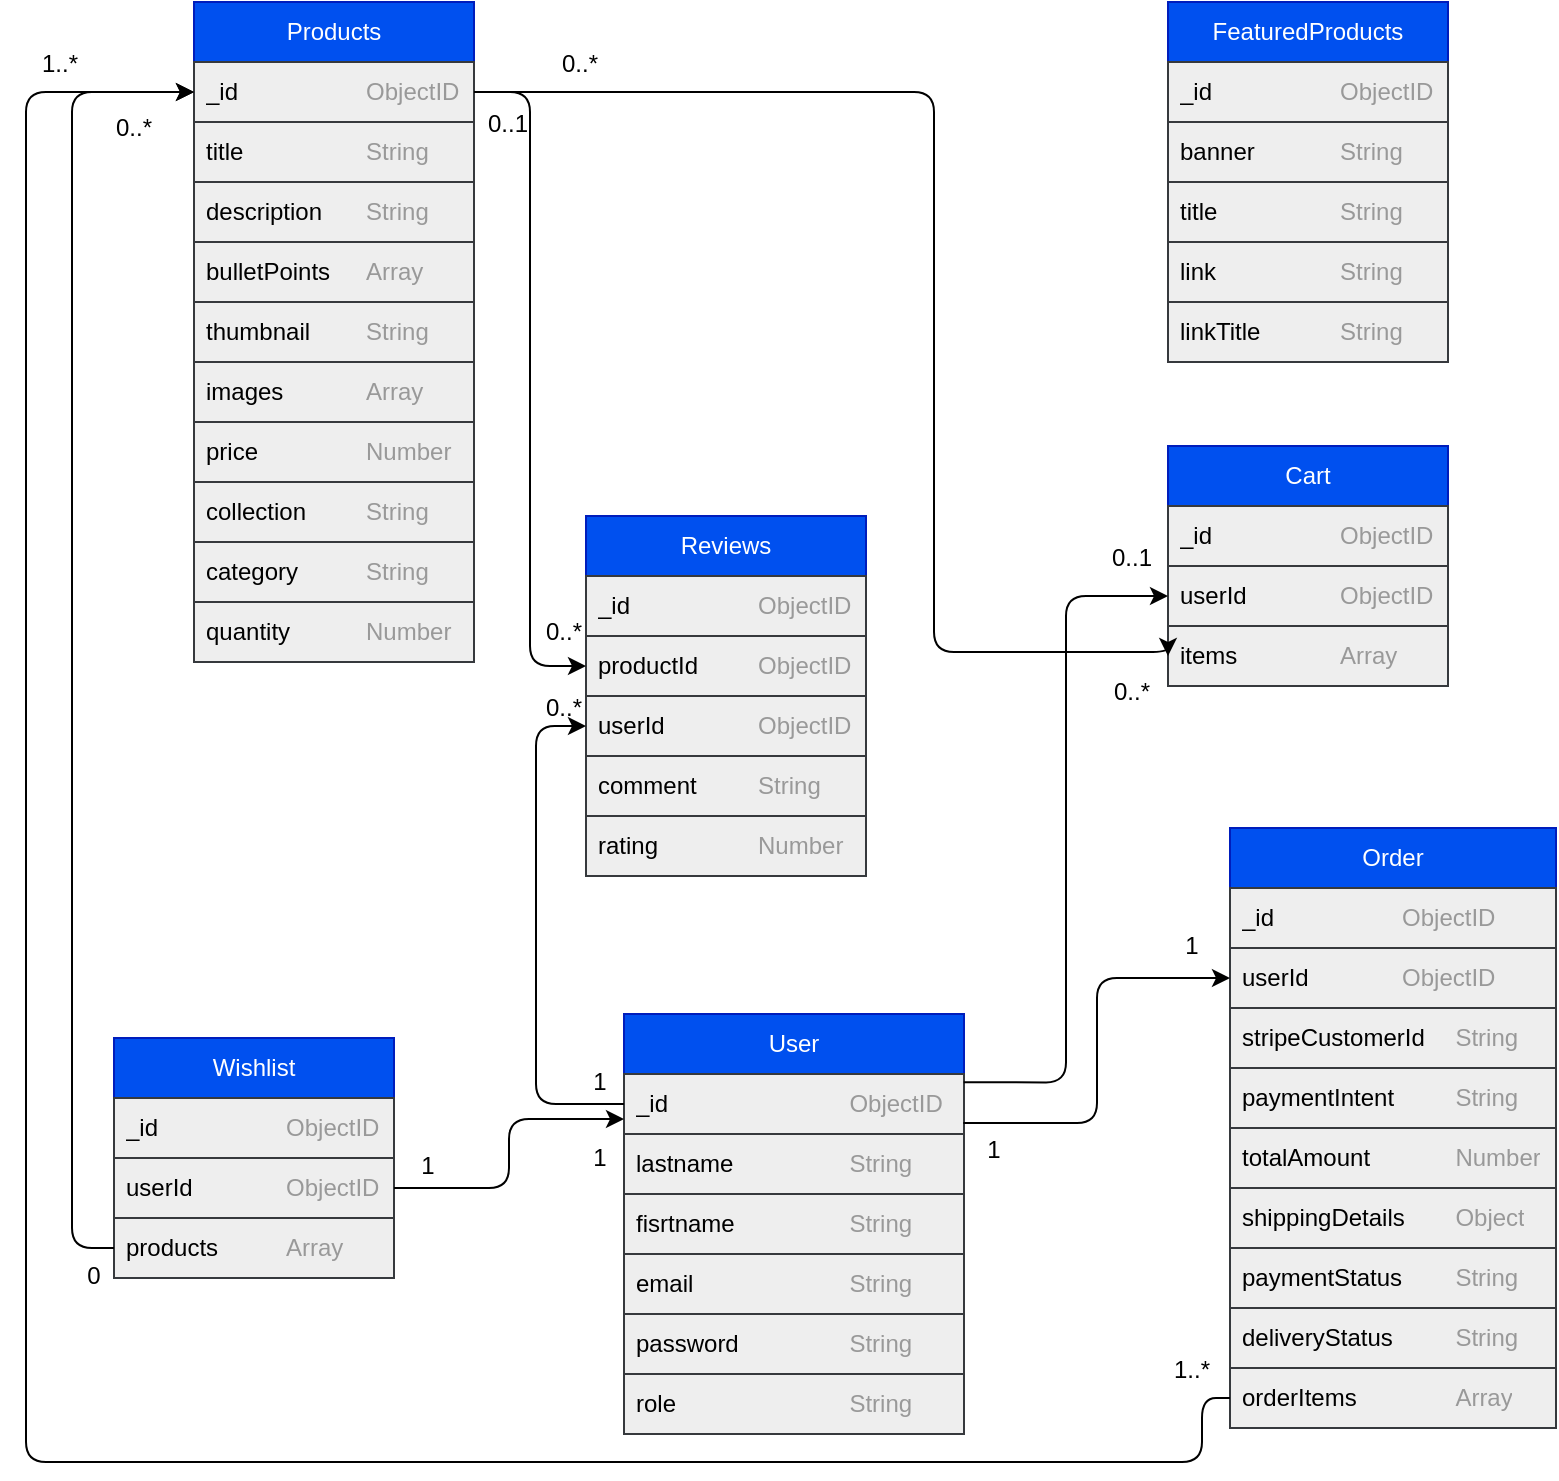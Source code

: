 <mxfile>
    <diagram id="9EU4yVDae_rbB50iJ3Q5" name="Page-1">
        <mxGraphModel dx="303" dy="583" grid="0" gridSize="10" guides="1" tooltips="1" connect="1" arrows="1" fold="1" page="1" pageScale="1" pageWidth="827" pageHeight="1169" background="#ffffff" math="0" shadow="0">
            <root>
                <mxCell id="0"/>
                <mxCell id="1" parent="0"/>
                <mxCell id="4" value="User" style="swimlane;fontStyle=0;childLayout=stackLayout;horizontal=1;startSize=30;horizontalStack=0;resizeParent=1;resizeParentMax=0;resizeLast=0;collapsible=1;marginBottom=0;whiteSpace=wrap;html=1;fillColor=#0050ef;strokeColor=#001DBC;fontColor=#ffffff;" parent="1" vertex="1">
                    <mxGeometry x="339" y="546" width="170" height="210" as="geometry"/>
                </mxCell>
                <mxCell id="5" value="_id &lt;span style=&quot;white-space: pre;&quot;&gt;&#9;&lt;/span&gt;&lt;span style=&quot;white-space: pre;&quot;&gt;&#9;&lt;/span&gt;&lt;span style=&quot;white-space: pre;&quot;&gt;&#9;&lt;/span&gt;&lt;span style=&quot;white-space: pre;&quot;&gt;&#9;&lt;/span&gt;&lt;font color=&quot;#999999&quot;&gt;ObjectID&lt;/font&gt;" style="text;strokeColor=#36393d;fillColor=#eeeeee;align=left;verticalAlign=middle;spacingLeft=4;spacingRight=4;overflow=hidden;points=[[0,0.5],[1,0.5]];portConstraint=eastwest;rotatable=0;whiteSpace=wrap;html=1;fontColor=#000000;" parent="4" vertex="1">
                    <mxGeometry y="30" width="170" height="30" as="geometry"/>
                </mxCell>
                <mxCell id="6" value="lastname &lt;span style=&quot;white-space: pre;&quot;&gt;&#9;&lt;/span&gt;&lt;span style=&quot;white-space: pre;&quot;&gt;&#9;&lt;/span&gt;&lt;font color=&quot;#999999&quot;&gt;String&lt;/font&gt;" style="text;strokeColor=#36393d;fillColor=#eeeeee;align=left;verticalAlign=middle;spacingLeft=4;spacingRight=4;overflow=hidden;points=[[0,0.5],[1,0.5]];portConstraint=eastwest;rotatable=0;whiteSpace=wrap;html=1;fontColor=#000000;" parent="4" vertex="1">
                    <mxGeometry y="60" width="170" height="30" as="geometry"/>
                </mxCell>
                <mxCell id="7" value="fisrtname &lt;span style=&quot;white-space: pre;&quot;&gt;&#9;&lt;/span&gt;&lt;span style=&quot;white-space: pre;&quot;&gt;&#9;&lt;/span&gt;&lt;font color=&quot;#999999&quot;&gt;String&lt;/font&gt;" style="text;strokeColor=#36393d;fillColor=#eeeeee;align=left;verticalAlign=middle;spacingLeft=4;spacingRight=4;overflow=hidden;points=[[0,0.5],[1,0.5]];portConstraint=eastwest;rotatable=0;whiteSpace=wrap;html=1;fontColor=#000000;" parent="4" vertex="1">
                    <mxGeometry y="90" width="170" height="30" as="geometry"/>
                </mxCell>
                <mxCell id="9" value="email &lt;span style=&quot;white-space: pre;&quot;&gt;&#9;&lt;/span&gt;&lt;span style=&quot;white-space: pre;&quot;&gt;&#9;&lt;/span&gt;&lt;span style=&quot;white-space: pre;&quot;&gt;&#9;&lt;/span&gt;&lt;font color=&quot;#999999&quot;&gt;String&lt;/font&gt;" style="text;strokeColor=#36393d;fillColor=#eeeeee;align=left;verticalAlign=middle;spacingLeft=4;spacingRight=4;overflow=hidden;points=[[0,0.5],[1,0.5]];portConstraint=eastwest;rotatable=0;whiteSpace=wrap;html=1;fontColor=#000000;" parent="4" vertex="1">
                    <mxGeometry y="120" width="170" height="30" as="geometry"/>
                </mxCell>
                <mxCell id="10" value="password &lt;span style=&quot;white-space: pre;&quot;&gt;&#9;&lt;/span&gt;&lt;span style=&quot;white-space: pre;&quot;&gt;&#9;&lt;/span&gt;&lt;font color=&quot;#999999&quot;&gt;String&lt;/font&gt;" style="text;strokeColor=#36393d;fillColor=#eeeeee;align=left;verticalAlign=middle;spacingLeft=4;spacingRight=4;overflow=hidden;points=[[0,0.5],[1,0.5]];portConstraint=eastwest;rotatable=0;whiteSpace=wrap;html=1;fontColor=#000000;" parent="4" vertex="1">
                    <mxGeometry y="150" width="170" height="30" as="geometry"/>
                </mxCell>
                <mxCell id="11" value="role &lt;span style=&quot;white-space: pre;&quot;&gt;&#9;&lt;/span&gt;&lt;span style=&quot;white-space: pre;&quot;&gt;&#9;&lt;/span&gt;&lt;span style=&quot;white-space: pre;&quot;&gt;&#9;&lt;/span&gt;&lt;span style=&quot;white-space: pre;&quot;&gt;&#9;&lt;/span&gt;&lt;font color=&quot;#999999&quot;&gt;String&lt;/font&gt;" style="text;strokeColor=#36393d;fillColor=#eeeeee;align=left;verticalAlign=middle;spacingLeft=4;spacingRight=4;overflow=hidden;points=[[0,0.5],[1,0.5]];portConstraint=eastwest;rotatable=0;whiteSpace=wrap;html=1;fontColor=#000000;" parent="4" vertex="1">
                    <mxGeometry y="180" width="170" height="30" as="geometry"/>
                </mxCell>
                <mxCell id="12" value="Products" style="swimlane;fontStyle=0;childLayout=stackLayout;horizontal=1;startSize=30;horizontalStack=0;resizeParent=1;resizeParentMax=0;resizeLast=0;collapsible=1;marginBottom=0;whiteSpace=wrap;html=1;fillColor=#0050ef;strokeColor=#001DBC;fontColor=#ffffff;" parent="1" vertex="1">
                    <mxGeometry x="124" y="40" width="140" height="330" as="geometry"/>
                </mxCell>
                <mxCell id="13" value="_id&amp;nbsp;&lt;span style=&quot;white-space: pre;&quot;&gt;&#9;&lt;/span&gt;&lt;span style=&quot;white-space: pre;&quot;&gt;&#9;&lt;/span&gt;&lt;span style=&quot;white-space: pre;&quot;&gt;&#9;&lt;/span&gt;&lt;font color=&quot;#999999&quot;&gt;ObjectID&lt;/font&gt;" style="text;strokeColor=#36393d;fillColor=#eeeeee;align=left;verticalAlign=middle;spacingLeft=4;spacingRight=4;overflow=hidden;points=[[0,0.5],[1,0.5]];portConstraint=eastwest;rotatable=0;whiteSpace=wrap;html=1;fontColor=#000000;" parent="12" vertex="1">
                    <mxGeometry y="30" width="140" height="30" as="geometry"/>
                </mxCell>
                <mxCell id="14" value="title &lt;span style=&quot;white-space: pre;&quot;&gt;&#9;&lt;/span&gt;&lt;span style=&quot;white-space: pre;&quot;&gt;&#9;&lt;/span&gt;&lt;span style=&quot;white-space: pre;&quot;&gt;&#9;&lt;/span&gt;&lt;font color=&quot;#999999&quot;&gt;String&lt;/font&gt;" style="text;strokeColor=#36393d;fillColor=#eeeeee;align=left;verticalAlign=middle;spacingLeft=4;spacingRight=4;overflow=hidden;points=[[0,0.5],[1,0.5]];portConstraint=eastwest;rotatable=0;whiteSpace=wrap;html=1;fontColor=#000000;" parent="12" vertex="1">
                    <mxGeometry y="60" width="140" height="30" as="geometry"/>
                </mxCell>
                <mxCell id="15" value="description &lt;span style=&quot;white-space: pre;&quot;&gt;&#9;&lt;/span&gt;&lt;font color=&quot;#999999&quot;&gt;String&lt;/font&gt;" style="text;strokeColor=#36393d;fillColor=#eeeeee;align=left;verticalAlign=middle;spacingLeft=4;spacingRight=4;overflow=hidden;points=[[0,0.5],[1,0.5]];portConstraint=eastwest;rotatable=0;whiteSpace=wrap;html=1;fontColor=#000000;" parent="12" vertex="1">
                    <mxGeometry y="90" width="140" height="30" as="geometry"/>
                </mxCell>
                <mxCell id="16" value="bulletPoints &lt;span style=&quot;white-space: pre;&quot;&gt;&#9;&lt;/span&gt;&lt;font color=&quot;#999999&quot;&gt;Array&lt;/font&gt;" style="text;strokeColor=#36393d;fillColor=#eeeeee;align=left;verticalAlign=middle;spacingLeft=4;spacingRight=4;overflow=hidden;points=[[0,0.5],[1,0.5]];portConstraint=eastwest;rotatable=0;whiteSpace=wrap;html=1;fontColor=#000000;" parent="12" vertex="1">
                    <mxGeometry y="120" width="140" height="30" as="geometry"/>
                </mxCell>
                <mxCell id="17" value="thumbnail &lt;span style=&quot;white-space: pre;&quot;&gt;&#9;&lt;/span&gt;&lt;font color=&quot;#999999&quot;&gt;String&lt;/font&gt;" style="text;strokeColor=#36393d;fillColor=#eeeeee;align=left;verticalAlign=middle;spacingLeft=4;spacingRight=4;overflow=hidden;points=[[0,0.5],[1,0.5]];portConstraint=eastwest;rotatable=0;whiteSpace=wrap;html=1;fontColor=#000000;" parent="12" vertex="1">
                    <mxGeometry y="150" width="140" height="30" as="geometry"/>
                </mxCell>
                <mxCell id="61" value="images &lt;span style=&quot;white-space: pre;&quot;&gt;&#9;&lt;/span&gt;&lt;span style=&quot;white-space: pre;&quot;&gt;&#9;&lt;/span&gt;&lt;font color=&quot;#999999&quot;&gt;Array&lt;/font&gt;" style="text;strokeColor=#36393d;fillColor=#eeeeee;align=left;verticalAlign=middle;spacingLeft=4;spacingRight=4;overflow=hidden;points=[[0,0.5],[1,0.5]];portConstraint=eastwest;rotatable=0;whiteSpace=wrap;html=1;fontColor=#000000;" parent="12" vertex="1">
                    <mxGeometry y="180" width="140" height="30" as="geometry"/>
                </mxCell>
                <mxCell id="19" value="price &lt;span style=&quot;white-space: pre;&quot;&gt;&#9;&lt;/span&gt;&lt;span style=&quot;white-space: pre;&quot;&gt;&#9;&lt;/span&gt;&lt;font color=&quot;#999999&quot;&gt;Number&lt;/font&gt;" style="text;strokeColor=#36393d;fillColor=#eeeeee;align=left;verticalAlign=middle;spacingLeft=4;spacingRight=4;overflow=hidden;points=[[0,0.5],[1,0.5]];portConstraint=eastwest;rotatable=0;whiteSpace=wrap;html=1;fontColor=#000000;" parent="12" vertex="1">
                    <mxGeometry y="210" width="140" height="30" as="geometry"/>
                </mxCell>
                <mxCell id="20" value="collection &lt;span style=&quot;white-space: pre;&quot;&gt;&#9;&lt;/span&gt;&lt;font color=&quot;#999999&quot;&gt;String&lt;/font&gt;" style="text;strokeColor=#36393d;fillColor=#eeeeee;align=left;verticalAlign=middle;spacingLeft=4;spacingRight=4;overflow=hidden;points=[[0,0.5],[1,0.5]];portConstraint=eastwest;rotatable=0;whiteSpace=wrap;html=1;fontColor=#000000;" parent="12" vertex="1">
                    <mxGeometry y="240" width="140" height="30" as="geometry"/>
                </mxCell>
                <mxCell id="21" value="category &lt;span style=&quot;white-space: pre;&quot;&gt;&#9;&lt;/span&gt;&lt;span style=&quot;white-space: pre;&quot;&gt;&#9;&lt;/span&gt;&lt;font color=&quot;#999999&quot;&gt;String&lt;/font&gt;" style="text;strokeColor=#36393d;fillColor=#eeeeee;align=left;verticalAlign=middle;spacingLeft=4;spacingRight=4;overflow=hidden;points=[[0,0.5],[1,0.5]];portConstraint=eastwest;rotatable=0;whiteSpace=wrap;html=1;fontColor=#000000;" parent="12" vertex="1">
                    <mxGeometry y="270" width="140" height="30" as="geometry"/>
                </mxCell>
                <mxCell id="22" value="quantity &lt;span style=&quot;white-space: pre;&quot;&gt;&#9;&lt;/span&gt;&lt;span style=&quot;white-space: pre;&quot;&gt;&#9;&lt;/span&gt;&lt;font color=&quot;#999999&quot;&gt;Number&lt;/font&gt;" style="text;strokeColor=#36393d;fillColor=#eeeeee;align=left;verticalAlign=middle;spacingLeft=4;spacingRight=4;overflow=hidden;points=[[0,0.5],[1,0.5]];portConstraint=eastwest;rotatable=0;whiteSpace=wrap;html=1;fontColor=#000000;" parent="12" vertex="1">
                    <mxGeometry y="300" width="140" height="30" as="geometry"/>
                </mxCell>
                <mxCell id="23" value="Reviews" style="swimlane;fontStyle=0;childLayout=stackLayout;horizontal=1;startSize=30;horizontalStack=0;resizeParent=1;resizeParentMax=0;resizeLast=0;collapsible=1;marginBottom=0;whiteSpace=wrap;html=1;fillColor=#0050ef;strokeColor=#001DBC;fontColor=#ffffff;" parent="1" vertex="1">
                    <mxGeometry x="320" y="297" width="140" height="180" as="geometry"/>
                </mxCell>
                <mxCell id="24" value="_id&lt;span style=&quot;&quot;&gt;&#9;&lt;span style=&quot;white-space: pre;&quot;&gt;&#9;&lt;/span&gt;&lt;span style=&quot;white-space: pre;&quot;&gt;&#9;&lt;/span&gt;&lt;span style=&quot;white-space: pre;&quot;&gt;&#9;&lt;/span&gt;&lt;/span&gt;&lt;font color=&quot;#999999&quot;&gt;ObjectID&lt;/font&gt;" style="text;strokeColor=#36393d;fillColor=#eeeeee;align=left;verticalAlign=middle;spacingLeft=4;spacingRight=4;overflow=hidden;points=[[0,0.5],[1,0.5]];portConstraint=eastwest;rotatable=0;whiteSpace=wrap;html=1;fontColor=#000000;" parent="23" vertex="1">
                    <mxGeometry y="30" width="140" height="30" as="geometry"/>
                </mxCell>
                <mxCell id="25" value="productId &lt;span style=&quot;white-space: pre;&quot;&gt;&#9;&lt;/span&gt;&lt;font color=&quot;#999999&quot;&gt;ObjectID&lt;/font&gt;" style="text;strokeColor=#36393d;fillColor=#eeeeee;align=left;verticalAlign=middle;spacingLeft=4;spacingRight=4;overflow=hidden;points=[[0,0.5],[1,0.5]];portConstraint=eastwest;rotatable=0;whiteSpace=wrap;html=1;fontColor=#000000;" parent="23" vertex="1">
                    <mxGeometry y="60" width="140" height="30" as="geometry"/>
                </mxCell>
                <mxCell id="26" value="userId &lt;span style=&quot;white-space: pre;&quot;&gt;&#9;&lt;/span&gt;&lt;span style=&quot;white-space: pre;&quot;&gt;&#9;&lt;/span&gt;&lt;font color=&quot;#999999&quot;&gt;ObjectID&lt;/font&gt;" style="text;strokeColor=#36393d;fillColor=#eeeeee;align=left;verticalAlign=middle;spacingLeft=4;spacingRight=4;overflow=hidden;points=[[0,0.5],[1,0.5]];portConstraint=eastwest;rotatable=0;whiteSpace=wrap;html=1;fontColor=#000000;" parent="23" vertex="1">
                    <mxGeometry y="90" width="140" height="30" as="geometry"/>
                </mxCell>
                <mxCell id="27" value="comment &lt;span style=&quot;white-space: pre;&quot;&gt;&#9;&lt;/span&gt;&lt;font color=&quot;#999999&quot;&gt;String&lt;/font&gt;" style="text;strokeColor=#36393d;fillColor=#eeeeee;align=left;verticalAlign=middle;spacingLeft=4;spacingRight=4;overflow=hidden;points=[[0,0.5],[1,0.5]];portConstraint=eastwest;rotatable=0;whiteSpace=wrap;html=1;fontColor=#000000;" parent="23" vertex="1">
                    <mxGeometry y="120" width="140" height="30" as="geometry"/>
                </mxCell>
                <mxCell id="28" value="rating &lt;span style=&quot;white-space: pre;&quot;&gt;&#9;&lt;/span&gt;&lt;span style=&quot;white-space: pre;&quot;&gt;&#9;&lt;/span&gt;&lt;font color=&quot;#999999&quot;&gt;Number&lt;/font&gt;" style="text;strokeColor=#36393d;fillColor=#eeeeee;align=left;verticalAlign=middle;spacingLeft=4;spacingRight=4;overflow=hidden;points=[[0,0.5],[1,0.5]];portConstraint=eastwest;rotatable=0;whiteSpace=wrap;html=1;fontColor=#000000;" parent="23" vertex="1">
                    <mxGeometry y="150" width="140" height="30" as="geometry"/>
                </mxCell>
                <mxCell id="29" value="Wishlist" style="swimlane;fontStyle=0;childLayout=stackLayout;horizontal=1;startSize=30;horizontalStack=0;resizeParent=1;resizeParentMax=0;resizeLast=0;collapsible=1;marginBottom=0;whiteSpace=wrap;html=1;fillColor=#0050ef;strokeColor=#001DBC;fontColor=#ffffff;" parent="1" vertex="1">
                    <mxGeometry x="84" y="558" width="140" height="120" as="geometry"/>
                </mxCell>
                <mxCell id="30" value="_id &lt;span style=&quot;white-space: pre;&quot;&gt;&#9;&lt;/span&gt;&lt;span style=&quot;white-space: pre;&quot;&gt;&#9;&lt;/span&gt;&lt;span style=&quot;white-space: pre;&quot;&gt;&#9;&lt;/span&gt;&lt;font color=&quot;#999999&quot;&gt;ObjectID&lt;/font&gt;" style="text;strokeColor=#36393d;fillColor=#eeeeee;align=left;verticalAlign=middle;spacingLeft=4;spacingRight=4;overflow=hidden;points=[[0,0.5],[1,0.5]];portConstraint=eastwest;rotatable=0;whiteSpace=wrap;html=1;fontColor=#000000;" parent="29" vertex="1">
                    <mxGeometry y="30" width="140" height="30" as="geometry"/>
                </mxCell>
                <mxCell id="31" value="userId &lt;span style=&quot;white-space: pre;&quot;&gt;&#9;&lt;/span&gt;&lt;span style=&quot;white-space: pre;&quot;&gt;&#9;&lt;/span&gt;&lt;font color=&quot;#999999&quot;&gt;ObjectID&lt;/font&gt;" style="text;strokeColor=#36393d;fillColor=#eeeeee;align=left;verticalAlign=middle;spacingLeft=4;spacingRight=4;overflow=hidden;points=[[0,0.5],[1,0.5]];portConstraint=eastwest;rotatable=0;whiteSpace=wrap;html=1;fontColor=#000000;" parent="29" vertex="1">
                    <mxGeometry y="60" width="140" height="30" as="geometry"/>
                </mxCell>
                <mxCell id="32" value="products &lt;span style=&quot;white-space: pre;&quot;&gt;&#9;&lt;/span&gt;&lt;span style=&quot;white-space: pre;&quot;&gt;&#9;&lt;/span&gt;&lt;font color=&quot;#999999&quot;&gt;Array&lt;/font&gt;" style="text;strokeColor=#36393d;fillColor=#eeeeee;align=left;verticalAlign=middle;spacingLeft=4;spacingRight=4;overflow=hidden;points=[[0,0.5],[1,0.5]];portConstraint=eastwest;rotatable=0;whiteSpace=wrap;html=1;fontColor=#000000;" parent="29" vertex="1">
                    <mxGeometry y="90" width="140" height="30" as="geometry"/>
                </mxCell>
                <mxCell id="33" value="Order" style="swimlane;fontStyle=0;childLayout=stackLayout;horizontal=1;startSize=30;horizontalStack=0;resizeParent=1;resizeParentMax=0;resizeLast=0;collapsible=1;marginBottom=0;whiteSpace=wrap;html=1;fillColor=#0050ef;strokeColor=#001DBC;fontColor=#ffffff;" parent="1" vertex="1">
                    <mxGeometry x="642" y="453" width="163" height="300" as="geometry"/>
                </mxCell>
                <mxCell id="34" value="_id &lt;span style=&quot;white-space: pre;&quot;&gt;&#9;&lt;/span&gt;&lt;span style=&quot;white-space: pre;&quot;&gt;&#9;&lt;/span&gt;&lt;span style=&quot;white-space: pre;&quot;&gt;&#9;&lt;/span&gt;&lt;font color=&quot;#999999&quot; style=&quot;font-size: 12px;&quot;&gt;ObjectID&lt;/font&gt;" style="text;strokeColor=#36393d;fillColor=#eeeeee;align=left;verticalAlign=middle;spacingLeft=4;spacingRight=4;overflow=hidden;points=[[0,0.5],[1,0.5]];portConstraint=eastwest;rotatable=0;whiteSpace=wrap;html=1;fontColor=#000000;" parent="33" vertex="1">
                    <mxGeometry y="30" width="163" height="30" as="geometry"/>
                </mxCell>
                <mxCell id="35" value="userId &lt;span style=&quot;white-space: pre;&quot;&gt;&#9;&lt;/span&gt;&lt;span style=&quot;white-space: pre;&quot;&gt;&#9;&lt;/span&gt;&lt;font color=&quot;#999999&quot;&gt;ObjectID&lt;/font&gt;" style="text;strokeColor=#36393d;fillColor=#eeeeee;align=left;verticalAlign=middle;spacingLeft=4;spacingRight=4;overflow=hidden;points=[[0,0.5],[1,0.5]];portConstraint=eastwest;rotatable=0;whiteSpace=wrap;html=1;fontColor=#000000;" parent="33" vertex="1">
                    <mxGeometry y="60" width="163" height="30" as="geometry"/>
                </mxCell>
                <mxCell id="36" value="stripeCustomerId &lt;span style=&quot;white-space: pre;&quot;&gt;&#9;&lt;/span&gt;&lt;font color=&quot;#999999&quot;&gt;String&lt;/font&gt;" style="text;strokeColor=#36393d;fillColor=#eeeeee;align=left;verticalAlign=middle;spacingLeft=4;spacingRight=4;overflow=hidden;points=[[0,0.5],[1,0.5]];portConstraint=eastwest;rotatable=0;whiteSpace=wrap;html=1;fontColor=#000000;" parent="33" vertex="1">
                    <mxGeometry y="90" width="163" height="30" as="geometry"/>
                </mxCell>
                <mxCell id="37" value="paymentIntent &lt;span style=&quot;white-space: pre;&quot;&gt;&#9;&lt;/span&gt;&lt;font color=&quot;#999999&quot;&gt;String&lt;/font&gt;" style="text;strokeColor=#36393d;fillColor=#eeeeee;align=left;verticalAlign=middle;spacingLeft=4;spacingRight=4;overflow=hidden;points=[[0,0.5],[1,0.5]];portConstraint=eastwest;rotatable=0;whiteSpace=wrap;html=1;fontColor=#000000;" parent="33" vertex="1">
                    <mxGeometry y="120" width="163" height="30" as="geometry"/>
                </mxCell>
                <mxCell id="38" value="totalAmount &lt;span style=&quot;white-space: pre;&quot;&gt;&#9;&lt;/span&gt;&lt;span style=&quot;white-space: pre;&quot;&gt;&#9;&lt;/span&gt;&lt;font color=&quot;#999999&quot;&gt;Number&lt;/font&gt;" style="text;strokeColor=#36393d;fillColor=#eeeeee;align=left;verticalAlign=middle;spacingLeft=4;spacingRight=4;overflow=hidden;points=[[0,0.5],[1,0.5]];portConstraint=eastwest;rotatable=0;whiteSpace=wrap;html=1;fontColor=#000000;" parent="33" vertex="1">
                    <mxGeometry y="150" width="163" height="30" as="geometry"/>
                </mxCell>
                <mxCell id="39" value="shippingDetails &lt;span style=&quot;white-space: pre;&quot;&gt;&#9;&lt;/span&gt;&lt;font color=&quot;#999999&quot;&gt;Object&lt;/font&gt;" style="text;strokeColor=#36393d;fillColor=#eeeeee;align=left;verticalAlign=middle;spacingLeft=4;spacingRight=4;overflow=hidden;points=[[0,0.5],[1,0.5]];portConstraint=eastwest;rotatable=0;whiteSpace=wrap;html=1;fontColor=#000000;" parent="33" vertex="1">
                    <mxGeometry y="180" width="163" height="30" as="geometry"/>
                </mxCell>
                <mxCell id="40" value="paymentStatus &lt;span style=&quot;white-space: pre;&quot;&gt;&#9;&lt;/span&gt;&lt;font color=&quot;#999999&quot;&gt;String&lt;/font&gt;" style="text;strokeColor=#36393d;fillColor=#eeeeee;align=left;verticalAlign=middle;spacingLeft=4;spacingRight=4;overflow=hidden;points=[[0,0.5],[1,0.5]];portConstraint=eastwest;rotatable=0;whiteSpace=wrap;html=1;fontColor=#000000;" parent="33" vertex="1">
                    <mxGeometry y="210" width="163" height="30" as="geometry"/>
                </mxCell>
                <mxCell id="41" value="deliveryStatus &lt;span style=&quot;white-space: pre;&quot;&gt;&#9;&lt;/span&gt;&lt;font color=&quot;#999999&quot;&gt;String&lt;/font&gt;" style="text;strokeColor=#36393d;fillColor=#eeeeee;align=left;verticalAlign=middle;spacingLeft=4;spacingRight=4;overflow=hidden;points=[[0,0.5],[1,0.5]];portConstraint=eastwest;rotatable=0;whiteSpace=wrap;html=1;fontColor=#000000;" parent="33" vertex="1">
                    <mxGeometry y="240" width="163" height="30" as="geometry"/>
                </mxCell>
                <mxCell id="42" value="orderItems &lt;span style=&quot;white-space: pre;&quot;&gt;&#9;&lt;/span&gt;&lt;span style=&quot;white-space: pre;&quot;&gt;&#9;&lt;/span&gt;&lt;font color=&quot;#999999&quot;&gt;Array&lt;/font&gt;" style="text;strokeColor=#36393d;fillColor=#eeeeee;align=left;verticalAlign=middle;spacingLeft=4;spacingRight=4;overflow=hidden;points=[[0,0.5],[1,0.5]];portConstraint=eastwest;rotatable=0;whiteSpace=wrap;html=1;fontColor=#000000;" parent="33" vertex="1">
                    <mxGeometry y="270" width="163" height="30" as="geometry"/>
                </mxCell>
                <mxCell id="43" value="FeaturedProducts" style="swimlane;fontStyle=0;childLayout=stackLayout;horizontal=1;startSize=30;horizontalStack=0;resizeParent=1;resizeParentMax=0;resizeLast=0;collapsible=1;marginBottom=0;whiteSpace=wrap;html=1;fillColor=#0050ef;strokeColor=#001DBC;fontColor=#ffffff;" parent="1" vertex="1">
                    <mxGeometry x="611" y="40" width="140" height="180" as="geometry"/>
                </mxCell>
                <mxCell id="44" value="_id &lt;span style=&quot;white-space: pre;&quot;&gt;&#9;&lt;/span&gt;&lt;span style=&quot;white-space: pre;&quot;&gt;&#9;&lt;/span&gt;&lt;span style=&quot;white-space: pre;&quot;&gt;&#9;&lt;/span&gt;&lt;font color=&quot;#999999&quot;&gt;ObjectID&lt;/font&gt;" style="text;strokeColor=#36393d;fillColor=#eeeeee;align=left;verticalAlign=middle;spacingLeft=4;spacingRight=4;overflow=hidden;points=[[0,0.5],[1,0.5]];portConstraint=eastwest;rotatable=0;whiteSpace=wrap;html=1;fontColor=#000000;" parent="43" vertex="1">
                    <mxGeometry y="30" width="140" height="30" as="geometry"/>
                </mxCell>
                <mxCell id="45" value="banner&lt;font color=&quot;#999999&quot;&gt; &lt;span style=&quot;white-space: pre;&quot;&gt;&#9;&lt;/span&gt;&lt;span style=&quot;white-space: pre;&quot;&gt;&#9;&lt;/span&gt;String&lt;/font&gt;" style="text;strokeColor=#36393d;fillColor=#eeeeee;align=left;verticalAlign=middle;spacingLeft=4;spacingRight=4;overflow=hidden;points=[[0,0.5],[1,0.5]];portConstraint=eastwest;rotatable=0;whiteSpace=wrap;html=1;fontColor=#000000;" parent="43" vertex="1">
                    <mxGeometry y="60" width="140" height="30" as="geometry"/>
                </mxCell>
                <mxCell id="46" value="title &lt;span style=&quot;white-space: pre;&quot;&gt;&#9;&lt;/span&gt;&lt;span style=&quot;white-space: pre;&quot;&gt;&#9;&lt;/span&gt;&lt;span style=&quot;white-space: pre;&quot;&gt;&#9;&lt;/span&gt;&lt;font color=&quot;#999999&quot;&gt;String&lt;/font&gt;" style="text;strokeColor=#36393d;fillColor=#eeeeee;align=left;verticalAlign=middle;spacingLeft=4;spacingRight=4;overflow=hidden;points=[[0,0.5],[1,0.5]];portConstraint=eastwest;rotatable=0;whiteSpace=wrap;html=1;fontColor=#000000;" parent="43" vertex="1">
                    <mxGeometry y="90" width="140" height="30" as="geometry"/>
                </mxCell>
                <mxCell id="47" value="link &lt;span style=&quot;white-space: pre;&quot;&gt;&#9;&lt;/span&gt;&lt;span style=&quot;white-space: pre;&quot;&gt;&#9;&lt;/span&gt;&lt;span style=&quot;white-space: pre;&quot;&gt;&#9;&lt;/span&gt;&lt;font color=&quot;#999999&quot;&gt;String&lt;/font&gt;" style="text;strokeColor=#36393d;fillColor=#eeeeee;align=left;verticalAlign=middle;spacingLeft=4;spacingRight=4;overflow=hidden;points=[[0,0.5],[1,0.5]];portConstraint=eastwest;rotatable=0;whiteSpace=wrap;html=1;fontColor=#000000;" parent="43" vertex="1">
                    <mxGeometry y="120" width="140" height="30" as="geometry"/>
                </mxCell>
                <mxCell id="48" value="linkTitle &lt;span style=&quot;white-space: pre;&quot;&gt;&#9;&lt;/span&gt;&lt;span style=&quot;white-space: pre;&quot;&gt;&#9;&lt;/span&gt;&lt;font color=&quot;#999999&quot;&gt;String&lt;/font&gt;" style="text;strokeColor=#36393d;fillColor=#eeeeee;align=left;verticalAlign=middle;spacingLeft=4;spacingRight=4;overflow=hidden;points=[[0,0.5],[1,0.5]];portConstraint=eastwest;rotatable=0;whiteSpace=wrap;html=1;fontColor=#000000;" parent="43" vertex="1">
                    <mxGeometry y="150" width="140" height="30" as="geometry"/>
                </mxCell>
                <mxCell id="49" value="Cart" style="swimlane;fontStyle=0;childLayout=stackLayout;horizontal=1;startSize=30;horizontalStack=0;resizeParent=1;resizeParentMax=0;resizeLast=0;collapsible=1;marginBottom=0;whiteSpace=wrap;html=1;fillColor=#0050ef;strokeColor=#001DBC;fontColor=#ffffff;" parent="1" vertex="1">
                    <mxGeometry x="611" y="262" width="140" height="120" as="geometry"/>
                </mxCell>
                <mxCell id="50" value="_id &lt;span style=&quot;white-space: pre;&quot;&gt;&#9;&lt;/span&gt;&lt;span style=&quot;white-space: pre;&quot;&gt;&#9;&lt;/span&gt;&lt;span style=&quot;white-space: pre;&quot;&gt;&#9;&lt;/span&gt;&lt;font color=&quot;#999999&quot;&gt;ObjectID&lt;/font&gt;" style="text;strokeColor=#36393d;fillColor=#eeeeee;align=left;verticalAlign=middle;spacingLeft=4;spacingRight=4;overflow=hidden;points=[[0,0.5],[1,0.5]];portConstraint=eastwest;rotatable=0;whiteSpace=wrap;html=1;fontColor=#000000;" parent="49" vertex="1">
                    <mxGeometry y="30" width="140" height="30" as="geometry"/>
                </mxCell>
                <mxCell id="51" value="userId &lt;span style=&quot;white-space: pre;&quot;&gt;&#9;&lt;/span&gt;&lt;span style=&quot;white-space: pre;&quot;&gt;&#9;&lt;/span&gt;&lt;font color=&quot;#999999&quot;&gt;ObjectID&lt;/font&gt;" style="text;strokeColor=#36393d;fillColor=#eeeeee;align=left;verticalAlign=middle;spacingLeft=4;spacingRight=4;overflow=hidden;points=[[0,0.5],[1,0.5]];portConstraint=eastwest;rotatable=0;whiteSpace=wrap;html=1;fontColor=#000000;" parent="49" vertex="1">
                    <mxGeometry y="60" width="140" height="30" as="geometry"/>
                </mxCell>
                <mxCell id="52" value="items &lt;span style=&quot;white-space: pre;&quot;&gt;&#9;&lt;/span&gt;&lt;span style=&quot;white-space: pre;&quot;&gt;&#9;&lt;/span&gt;&lt;font color=&quot;#999999&quot;&gt;Array&lt;/font&gt;" style="text;strokeColor=#36393d;fillColor=#eeeeee;align=left;verticalAlign=middle;spacingLeft=4;spacingRight=4;overflow=hidden;points=[[0,0.5],[1,0.5]];portConstraint=eastwest;rotatable=0;whiteSpace=wrap;html=1;fontColor=#000000;" parent="49" vertex="1">
                    <mxGeometry y="90" width="140" height="30" as="geometry"/>
                </mxCell>
                <mxCell id="56" value="" style="endArrow=classic;html=1;fontColor=#2929FF;entryX=0;entryY=0.5;entryDx=0;entryDy=0;labelBorderColor=none;strokeColor=#000000;exitX=0.999;exitY=0.139;exitDx=0;exitDy=0;exitPerimeter=0;edgeStyle=orthogonalEdgeStyle;" parent="1" source="5" target="51" edge="1">
                    <mxGeometry width="50" height="50" relative="1" as="geometry">
                        <mxPoint x="372" y="431" as="sourcePoint"/>
                        <mxPoint x="419" y="303" as="targetPoint"/>
                    </mxGeometry>
                </mxCell>
                <mxCell id="60" value="" style="endArrow=classic;html=1;labelBorderColor=none;strokeColor=#000000;fontColor=#2929FF;exitX=0;exitY=0.5;exitDx=0;exitDy=0;entryX=0;entryY=0.5;entryDx=0;entryDy=0;edgeStyle=orthogonalEdgeStyle;" parent="1" source="32" target="13" edge="1">
                    <mxGeometry width="50" height="50" relative="1" as="geometry">
                        <mxPoint x="13" y="421" as="sourcePoint"/>
                        <mxPoint x="24" y="94" as="targetPoint"/>
                        <Array as="points">
                            <mxPoint x="63" y="663"/>
                            <mxPoint x="63" y="85"/>
                        </Array>
                    </mxGeometry>
                </mxCell>
                <mxCell id="62" value="" style="endArrow=classic;html=1;labelBorderColor=none;strokeColor=#000000;fontColor=#2929FF;exitX=1;exitY=0.5;exitDx=0;exitDy=0;entryX=0;entryY=0.25;entryDx=0;entryDy=0;edgeStyle=orthogonalEdgeStyle;" parent="1" source="31" target="4" edge="1">
                    <mxGeometry width="50" height="50" relative="1" as="geometry">
                        <mxPoint x="297" y="352" as="sourcePoint"/>
                        <mxPoint x="347" y="302" as="targetPoint"/>
                    </mxGeometry>
                </mxCell>
                <mxCell id="63" value="" style="endArrow=classic;html=1;labelBorderColor=none;strokeColor=#000000;fontColor=#2929FF;exitX=1;exitY=0.5;exitDx=0;exitDy=0;entryX=0;entryY=0.5;entryDx=0;entryDy=0;edgeStyle=orthogonalEdgeStyle;" parent="1" source="13" target="25" edge="1">
                    <mxGeometry width="50" height="50" relative="1" as="geometry">
                        <mxPoint x="187" y="88" as="sourcePoint"/>
                        <mxPoint x="237" y="38" as="targetPoint"/>
                    </mxGeometry>
                </mxCell>
                <mxCell id="65" value="" style="endArrow=classic;html=1;labelBorderColor=none;strokeColor=#000000;fontColor=#2929FF;exitX=0;exitY=0.5;exitDx=0;exitDy=0;entryX=0;entryY=0.5;entryDx=0;entryDy=0;edgeStyle=orthogonalEdgeStyle;" parent="1" source="5" target="26" edge="1">
                    <mxGeometry width="50" height="50" relative="1" as="geometry">
                        <mxPoint x="202" y="413" as="sourcePoint"/>
                        <mxPoint x="261" y="318" as="targetPoint"/>
                        <Array as="points">
                            <mxPoint x="295" y="591"/>
                            <mxPoint x="295" y="402"/>
                        </Array>
                    </mxGeometry>
                </mxCell>
                <mxCell id="69" value="" style="endArrow=classic;html=1;labelBorderColor=none;strokeColor=#000000;fontColor=#2929FF;edgeStyle=orthogonalEdgeStyle;exitX=1;exitY=0.5;exitDx=0;exitDy=0;entryX=0;entryY=0.5;entryDx=0;entryDy=0;" parent="1" source="13" target="52" edge="1">
                    <mxGeometry width="50" height="50" relative="1" as="geometry">
                        <mxPoint x="498" y="226" as="sourcePoint"/>
                        <mxPoint x="437" y="69" as="targetPoint"/>
                        <Array as="points">
                            <mxPoint x="494" y="85"/>
                            <mxPoint x="494" y="365"/>
                            <mxPoint x="611" y="365"/>
                        </Array>
                    </mxGeometry>
                </mxCell>
                <mxCell id="71" value="" style="endArrow=classic;html=1;labelBorderColor=none;strokeColor=#000000;fontColor=#2929FF;entryX=0;entryY=0.25;entryDx=0;entryDy=0;exitX=0.998;exitY=0.816;exitDx=0;exitDy=0;exitPerimeter=0;edgeStyle=orthogonalEdgeStyle;" parent="1" source="5" target="33" edge="1">
                    <mxGeometry width="50" height="50" relative="1" as="geometry">
                        <mxPoint x="459" y="585" as="sourcePoint"/>
                        <mxPoint x="540" y="547" as="targetPoint"/>
                    </mxGeometry>
                </mxCell>
                <mxCell id="73" value="" style="endArrow=classic;html=1;labelBorderColor=none;strokeColor=#000000;fontColor=#2929FF;entryX=0;entryY=0.5;entryDx=0;entryDy=0;edgeStyle=orthogonalEdgeStyle;exitX=0;exitY=0.5;exitDx=0;exitDy=0;" parent="1" source="42" target="13" edge="1">
                    <mxGeometry width="50" height="50" relative="1" as="geometry">
                        <mxPoint x="520" y="781" as="sourcePoint"/>
                        <mxPoint x="42" y="103" as="targetPoint"/>
                        <Array as="points">
                            <mxPoint x="628" y="738"/>
                            <mxPoint x="628" y="770"/>
                            <mxPoint x="40" y="770"/>
                            <mxPoint x="40" y="85"/>
                        </Array>
                    </mxGeometry>
                </mxCell>
                <mxCell id="74" value="&lt;font color=&quot;#000000&quot;&gt;0..*&lt;/font&gt;" style="text;strokeColor=none;align=center;fillColor=none;html=1;verticalAlign=middle;whiteSpace=wrap;rounded=0;" parent="1" vertex="1">
                    <mxGeometry x="279" y="340" width="60" height="30" as="geometry"/>
                </mxCell>
                <mxCell id="75" value="&lt;font color=&quot;#000000&quot;&gt;1&lt;/font&gt;" style="text;strokeColor=none;align=center;fillColor=none;html=1;verticalAlign=middle;whiteSpace=wrap;rounded=0;" parent="1" vertex="1">
                    <mxGeometry x="297" y="565" width="60" height="30" as="geometry"/>
                </mxCell>
                <mxCell id="76" value="&lt;font color=&quot;#000000&quot;&gt;1&lt;/font&gt;" style="text;strokeColor=none;align=center;fillColor=none;html=1;verticalAlign=middle;whiteSpace=wrap;rounded=0;" parent="1" vertex="1">
                    <mxGeometry x="211" y="607" width="60" height="30" as="geometry"/>
                </mxCell>
                <mxCell id="77" value="&lt;font color=&quot;#000000&quot;&gt;1&lt;/font&gt;" style="text;strokeColor=none;align=center;fillColor=none;html=1;verticalAlign=middle;whiteSpace=wrap;rounded=0;" parent="1" vertex="1">
                    <mxGeometry x="297" y="603" width="60" height="30" as="geometry"/>
                </mxCell>
                <mxCell id="78" value="&lt;font color=&quot;#000000&quot;&gt;0..*&lt;/font&gt;" style="text;strokeColor=none;align=center;fillColor=none;html=1;verticalAlign=middle;whiteSpace=wrap;rounded=0;" parent="1" vertex="1">
                    <mxGeometry x="64" y="88" width="60" height="30" as="geometry"/>
                </mxCell>
                <mxCell id="79" value="&lt;font color=&quot;#000000&quot;&gt;0&lt;/font&gt;" style="text;strokeColor=none;align=center;fillColor=none;html=1;verticalAlign=middle;whiteSpace=wrap;rounded=0;" parent="1" vertex="1">
                    <mxGeometry x="44" y="662" width="60" height="30" as="geometry"/>
                </mxCell>
                <mxCell id="80" value="&lt;font color=&quot;#000000&quot;&gt;0..*&lt;/font&gt;" style="text;strokeColor=none;align=center;fillColor=none;html=1;verticalAlign=middle;whiteSpace=wrap;rounded=0;" parent="1" vertex="1">
                    <mxGeometry x="279" y="378" width="60" height="30" as="geometry"/>
                </mxCell>
                <mxCell id="83" value="&lt;font color=&quot;#000000&quot;&gt;0..1&lt;/font&gt;" style="text;strokeColor=none;align=center;fillColor=none;html=1;verticalAlign=middle;whiteSpace=wrap;rounded=0;" parent="1" vertex="1">
                    <mxGeometry x="251" y="86" width="60" height="30" as="geometry"/>
                </mxCell>
                <mxCell id="84" value="&lt;font color=&quot;#000000&quot;&gt;1..*&lt;/font&gt;" style="text;strokeColor=none;align=center;fillColor=none;html=1;verticalAlign=middle;whiteSpace=wrap;rounded=0;" parent="1" vertex="1">
                    <mxGeometry x="593" y="709" width="60" height="30" as="geometry"/>
                </mxCell>
                <mxCell id="85" value="&lt;font color=&quot;#000000&quot;&gt;1&lt;/font&gt;" style="text;strokeColor=none;align=center;fillColor=none;html=1;verticalAlign=middle;whiteSpace=wrap;rounded=0;" parent="1" vertex="1">
                    <mxGeometry x="593" y="497" width="60" height="30" as="geometry"/>
                </mxCell>
                <mxCell id="86" value="&lt;font color=&quot;#000000&quot;&gt;0..1&lt;/font&gt;" style="text;strokeColor=none;align=center;fillColor=none;html=1;verticalAlign=middle;whiteSpace=wrap;rounded=0;" parent="1" vertex="1">
                    <mxGeometry x="563" y="303" width="60" height="30" as="geometry"/>
                </mxCell>
                <mxCell id="87" value="&lt;font color=&quot;#000000&quot;&gt;1&lt;/font&gt;" style="text;strokeColor=none;align=center;fillColor=none;html=1;verticalAlign=middle;whiteSpace=wrap;rounded=0;" parent="1" vertex="1">
                    <mxGeometry x="494" y="599" width="60" height="30" as="geometry"/>
                </mxCell>
                <mxCell id="88" value="&lt;font color=&quot;#000000&quot;&gt;0..*&lt;/font&gt;" style="text;strokeColor=none;align=center;fillColor=none;html=1;verticalAlign=middle;whiteSpace=wrap;rounded=0;" parent="1" vertex="1">
                    <mxGeometry x="287" y="56" width="60" height="30" as="geometry"/>
                </mxCell>
                <mxCell id="89" value="&lt;font color=&quot;#000000&quot;&gt;0..*&lt;/font&gt;" style="text;strokeColor=none;align=center;fillColor=none;html=1;verticalAlign=middle;whiteSpace=wrap;rounded=0;" parent="1" vertex="1">
                    <mxGeometry x="563" y="370" width="60" height="30" as="geometry"/>
                </mxCell>
                <mxCell id="90" value="&lt;font color=&quot;#000000&quot;&gt;1..*&lt;/font&gt;" style="text;strokeColor=none;align=center;fillColor=none;html=1;verticalAlign=middle;whiteSpace=wrap;rounded=0;" parent="1" vertex="1">
                    <mxGeometry x="27" y="56" width="60" height="30" as="geometry"/>
                </mxCell>
            </root>
        </mxGraphModel>
    </diagram>
</mxfile>